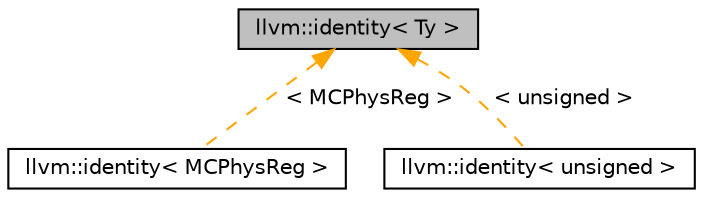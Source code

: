 digraph "llvm::identity&lt; Ty &gt;"
{
 // LATEX_PDF_SIZE
  bgcolor="transparent";
  edge [fontname="Helvetica",fontsize="10",labelfontname="Helvetica",labelfontsize="10"];
  node [fontname="Helvetica",fontsize="10",shape=record];
  Node1 [label="llvm::identity\< Ty \>",height=0.2,width=0.4,color="black", fillcolor="grey75", style="filled", fontcolor="black",tooltip=" "];
  Node1 -> Node2 [dir="back",color="orange",fontsize="10",style="dashed",label=" \< MCPhysReg \>" ,fontname="Helvetica"];
  Node2 [label="llvm::identity\< MCPhysReg \>",height=0.2,width=0.4,color="black",URL="$structllvm_1_1identity.html",tooltip=" "];
  Node1 -> Node3 [dir="back",color="orange",fontsize="10",style="dashed",label=" \< unsigned \>" ,fontname="Helvetica"];
  Node3 [label="llvm::identity\< unsigned \>",height=0.2,width=0.4,color="black",URL="$structllvm_1_1identity.html",tooltip=" "];
}

